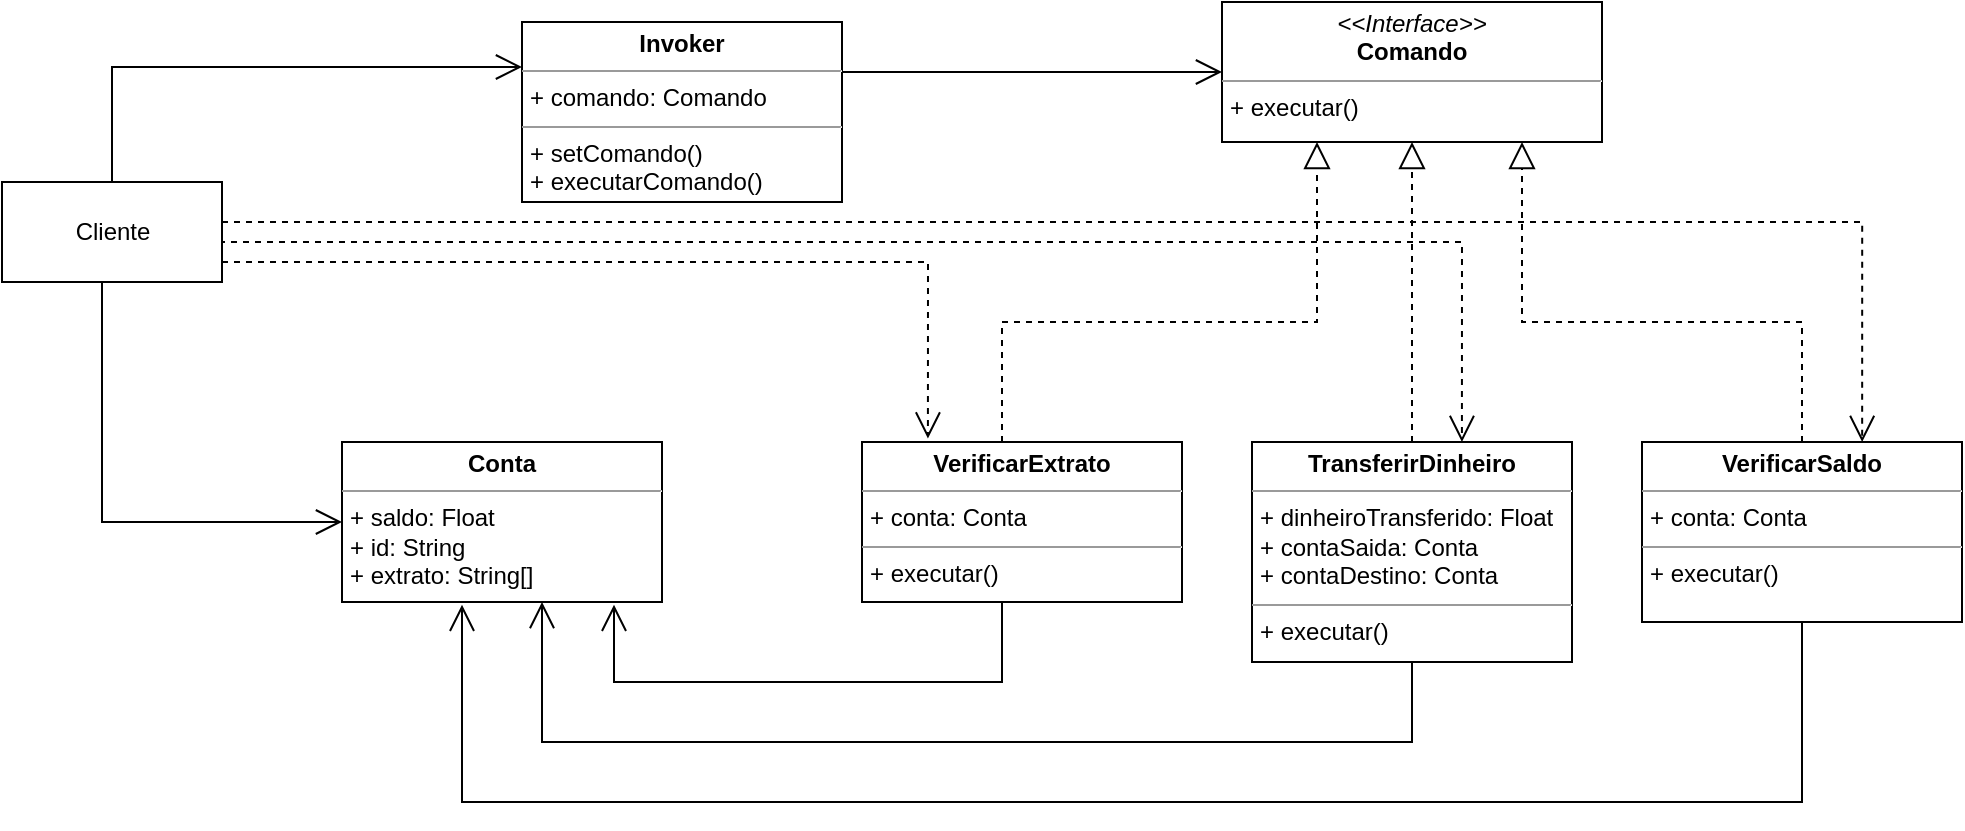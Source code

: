 <mxfile version="14.6.6" type="device"><diagram id="C5RBs43oDa-KdzZeNtuy" name="Page-1"><mxGraphModel dx="1308" dy="802" grid="1" gridSize="10" guides="1" tooltips="1" connect="1" arrows="1" fold="1" page="1" pageScale="1" pageWidth="1169" pageHeight="827" math="0" shadow="0"><root><mxCell id="WIyWlLk6GJQsqaUBKTNV-0"/><mxCell id="WIyWlLk6GJQsqaUBKTNV-1" parent="WIyWlLk6GJQsqaUBKTNV-0"/><mxCell id="c0YRW2InTToG5ncEmsLq-1" value="&lt;p style=&quot;margin: 0px ; margin-top: 4px ; text-align: center&quot;&gt;&lt;i&gt;&amp;lt;&amp;lt;Interface&amp;gt;&amp;gt;&lt;/i&gt;&lt;br&gt;&lt;b&gt;Comando&lt;/b&gt;&lt;/p&gt;&lt;hr size=&quot;1&quot;&gt;&lt;p style=&quot;margin: 0px ; margin-left: 4px&quot;&gt;+ executar()&lt;/p&gt;" style="verticalAlign=top;align=left;overflow=fill;fontSize=12;fontFamily=Helvetica;html=1;" vertex="1" parent="WIyWlLk6GJQsqaUBKTNV-1"><mxGeometry x="700" y="100" width="190" height="70" as="geometry"/></mxCell><mxCell id="c0YRW2InTToG5ncEmsLq-11" style="edgeStyle=orthogonalEdgeStyle;rounded=0;orthogonalLoop=1;jettySize=auto;html=1;entryX=0;entryY=0.5;entryDx=0;entryDy=0;endArrow=open;endFill=0;startArrow=none;startFill=0;startSize=11;endSize=11;" edge="1" parent="WIyWlLk6GJQsqaUBKTNV-1" source="c0YRW2InTToG5ncEmsLq-10" target="c0YRW2InTToG5ncEmsLq-1"><mxGeometry relative="1" as="geometry"><Array as="points"><mxPoint x="560" y="135"/><mxPoint x="560" y="135"/></Array></mxGeometry></mxCell><mxCell id="c0YRW2InTToG5ncEmsLq-10" value="&lt;p style=&quot;margin: 0px ; margin-top: 4px ; text-align: center&quot;&gt;&lt;b&gt;Invoker&lt;/b&gt;&lt;/p&gt;&lt;hr size=&quot;1&quot;&gt;&lt;p style=&quot;margin: 0px ; margin-left: 4px&quot;&gt;+ comando: Comando&lt;/p&gt;&lt;hr size=&quot;1&quot;&gt;&lt;p style=&quot;margin: 0px ; margin-left: 4px&quot;&gt;+ setComando()&lt;/p&gt;&lt;p style=&quot;margin: 0px ; margin-left: 4px&quot;&gt;+ executarComando()&lt;/p&gt;" style="verticalAlign=top;align=left;overflow=fill;fontSize=12;fontFamily=Helvetica;html=1;" vertex="1" parent="WIyWlLk6GJQsqaUBKTNV-1"><mxGeometry x="350" y="110" width="160" height="90" as="geometry"/></mxCell><mxCell id="c0YRW2InTToG5ncEmsLq-15" style="edgeStyle=orthogonalEdgeStyle;rounded=0;orthogonalLoop=1;jettySize=auto;html=1;startArrow=none;startFill=0;endArrow=block;endFill=0;startSize=11;endSize=11;dashed=1;entryX=0.25;entryY=1;entryDx=0;entryDy=0;" edge="1" parent="WIyWlLk6GJQsqaUBKTNV-1" source="c0YRW2InTToG5ncEmsLq-12" target="c0YRW2InTToG5ncEmsLq-1"><mxGeometry relative="1" as="geometry"><mxPoint x="740" y="260" as="targetPoint"/><Array as="points"><mxPoint x="590" y="260"/><mxPoint x="748" y="260"/></Array></mxGeometry></mxCell><mxCell id="c0YRW2InTToG5ncEmsLq-19" style="edgeStyle=orthogonalEdgeStyle;rounded=0;orthogonalLoop=1;jettySize=auto;html=1;entryX=0.85;entryY=1.017;entryDx=0;entryDy=0;startArrow=none;startFill=0;endArrow=open;endFill=0;startSize=11;endSize=11;entryPerimeter=0;" edge="1" parent="WIyWlLk6GJQsqaUBKTNV-1" source="c0YRW2InTToG5ncEmsLq-12" target="c0YRW2InTToG5ncEmsLq-18"><mxGeometry relative="1" as="geometry"><Array as="points"><mxPoint x="590" y="440"/><mxPoint x="396" y="440"/></Array></mxGeometry></mxCell><mxCell id="c0YRW2InTToG5ncEmsLq-12" value="&lt;p style=&quot;margin: 0px ; margin-top: 4px ; text-align: center&quot;&gt;&lt;b&gt;VerificarExtrato&lt;/b&gt;&lt;/p&gt;&lt;hr size=&quot;1&quot;&gt;&lt;p style=&quot;margin: 0px ; margin-left: 4px&quot;&gt;&lt;span&gt;+ conta: Conta&lt;/span&gt;&lt;br&gt;&lt;/p&gt;&lt;hr size=&quot;1&quot;&gt;&lt;p style=&quot;margin: 0px ; margin-left: 4px&quot;&gt;+ executar()&lt;/p&gt;" style="verticalAlign=top;align=left;overflow=fill;fontSize=12;fontFamily=Helvetica;html=1;" vertex="1" parent="WIyWlLk6GJQsqaUBKTNV-1"><mxGeometry x="520" y="320" width="160" height="80" as="geometry"/></mxCell><mxCell id="c0YRW2InTToG5ncEmsLq-16" style="edgeStyle=orthogonalEdgeStyle;rounded=0;orthogonalLoop=1;jettySize=auto;html=1;exitX=0.5;exitY=0;exitDx=0;exitDy=0;entryX=0.5;entryY=1;entryDx=0;entryDy=0;startArrow=none;startFill=0;endArrow=block;endFill=0;startSize=11;endSize=11;dashed=1;" edge="1" parent="WIyWlLk6GJQsqaUBKTNV-1" source="c0YRW2InTToG5ncEmsLq-13" target="c0YRW2InTToG5ncEmsLq-1"><mxGeometry relative="1" as="geometry"/></mxCell><mxCell id="c0YRW2InTToG5ncEmsLq-20" style="edgeStyle=orthogonalEdgeStyle;rounded=0;orthogonalLoop=1;jettySize=auto;html=1;entryX=0.625;entryY=1;entryDx=0;entryDy=0;startArrow=none;startFill=0;endArrow=open;endFill=0;startSize=11;endSize=11;entryPerimeter=0;" edge="1" parent="WIyWlLk6GJQsqaUBKTNV-1" source="c0YRW2InTToG5ncEmsLq-13" target="c0YRW2InTToG5ncEmsLq-18"><mxGeometry relative="1" as="geometry"><Array as="points"><mxPoint x="795" y="470"/><mxPoint x="360" y="470"/></Array></mxGeometry></mxCell><mxCell id="c0YRW2InTToG5ncEmsLq-13" value="&lt;p style=&quot;margin: 0px ; margin-top: 4px ; text-align: center&quot;&gt;&lt;b&gt;TransferirDinheiro&lt;/b&gt;&lt;/p&gt;&lt;hr size=&quot;1&quot;&gt;&lt;p style=&quot;margin: 0px ; margin-left: 4px&quot;&gt;+ dinheiroTransferido: Float&lt;/p&gt;&lt;p style=&quot;margin: 0px ; margin-left: 4px&quot;&gt;+ contaSaida: Conta&lt;/p&gt;&lt;p style=&quot;margin: 0px ; margin-left: 4px&quot;&gt;+ contaDestino: Conta&lt;/p&gt;&lt;hr size=&quot;1&quot;&gt;&lt;p style=&quot;margin: 0px ; margin-left: 4px&quot;&gt;+ executar()&lt;/p&gt;" style="verticalAlign=top;align=left;overflow=fill;fontSize=12;fontFamily=Helvetica;html=1;" vertex="1" parent="WIyWlLk6GJQsqaUBKTNV-1"><mxGeometry x="715" y="320" width="160" height="110" as="geometry"/></mxCell><mxCell id="c0YRW2InTToG5ncEmsLq-17" style="edgeStyle=orthogonalEdgeStyle;rounded=0;orthogonalLoop=1;jettySize=auto;html=1;startArrow=none;startFill=0;endArrow=block;endFill=0;startSize=11;endSize=11;dashed=1;" edge="1" parent="WIyWlLk6GJQsqaUBKTNV-1" source="c0YRW2InTToG5ncEmsLq-14" target="c0YRW2InTToG5ncEmsLq-1"><mxGeometry relative="1" as="geometry"><Array as="points"><mxPoint x="990" y="260"/><mxPoint x="850" y="260"/></Array></mxGeometry></mxCell><mxCell id="c0YRW2InTToG5ncEmsLq-21" style="edgeStyle=orthogonalEdgeStyle;rounded=0;orthogonalLoop=1;jettySize=auto;html=1;startArrow=none;startFill=0;endArrow=open;endFill=0;startSize=11;endSize=11;entryX=0.375;entryY=1.017;entryDx=0;entryDy=0;entryPerimeter=0;" edge="1" parent="WIyWlLk6GJQsqaUBKTNV-1" source="c0YRW2InTToG5ncEmsLq-14" target="c0YRW2InTToG5ncEmsLq-18"><mxGeometry relative="1" as="geometry"><mxPoint x="300" y="420" as="targetPoint"/><Array as="points"><mxPoint x="990" y="500"/><mxPoint x="320" y="500"/></Array></mxGeometry></mxCell><mxCell id="c0YRW2InTToG5ncEmsLq-14" value="&lt;p style=&quot;margin: 0px ; margin-top: 4px ; text-align: center&quot;&gt;&lt;b&gt;VerificarSaldo&lt;/b&gt;&lt;/p&gt;&lt;hr size=&quot;1&quot;&gt;&lt;p style=&quot;margin: 0px ; margin-left: 4px&quot;&gt;&lt;span&gt;+ conta: Conta&lt;/span&gt;&lt;br&gt;&lt;/p&gt;&lt;hr size=&quot;1&quot;&gt;&lt;p style=&quot;margin: 0px ; margin-left: 4px&quot;&gt;+ executar()&lt;/p&gt;" style="verticalAlign=top;align=left;overflow=fill;fontSize=12;fontFamily=Helvetica;html=1;" vertex="1" parent="WIyWlLk6GJQsqaUBKTNV-1"><mxGeometry x="910" y="320" width="160" height="90" as="geometry"/></mxCell><mxCell id="c0YRW2InTToG5ncEmsLq-18" value="&lt;p style=&quot;margin: 0px ; margin-top: 4px ; text-align: center&quot;&gt;&lt;b&gt;Conta&lt;/b&gt;&lt;/p&gt;&lt;hr size=&quot;1&quot;&gt;&lt;p style=&quot;margin: 0px ; margin-left: 4px&quot;&gt;+ saldo: Float&lt;/p&gt;&lt;p style=&quot;margin: 0px ; margin-left: 4px&quot;&gt;+ id: String&lt;/p&gt;&lt;p style=&quot;margin: 0px ; margin-left: 4px&quot;&gt;+ extrato: String[]&lt;/p&gt;" style="verticalAlign=top;align=left;overflow=fill;fontSize=12;fontFamily=Helvetica;html=1;" vertex="1" parent="WIyWlLk6GJQsqaUBKTNV-1"><mxGeometry x="260" y="320" width="160" height="80" as="geometry"/></mxCell><mxCell id="c0YRW2InTToG5ncEmsLq-23" style="edgeStyle=orthogonalEdgeStyle;rounded=0;orthogonalLoop=1;jettySize=auto;html=1;entryX=0;entryY=0.25;entryDx=0;entryDy=0;startArrow=none;startFill=0;endArrow=open;endFill=0;startSize=11;endSize=11;" edge="1" parent="WIyWlLk6GJQsqaUBKTNV-1" source="c0YRW2InTToG5ncEmsLq-22" target="c0YRW2InTToG5ncEmsLq-10"><mxGeometry relative="1" as="geometry"><Array as="points"><mxPoint x="145" y="133"/></Array></mxGeometry></mxCell><mxCell id="c0YRW2InTToG5ncEmsLq-24" style="edgeStyle=orthogonalEdgeStyle;rounded=0;orthogonalLoop=1;jettySize=auto;html=1;entryX=0;entryY=0.5;entryDx=0;entryDy=0;startArrow=none;startFill=0;endArrow=open;endFill=0;startSize=11;endSize=11;" edge="1" parent="WIyWlLk6GJQsqaUBKTNV-1" source="c0YRW2InTToG5ncEmsLq-22" target="c0YRW2InTToG5ncEmsLq-18"><mxGeometry relative="1" as="geometry"><Array as="points"><mxPoint x="140" y="360"/></Array></mxGeometry></mxCell><mxCell id="c0YRW2InTToG5ncEmsLq-25" style="edgeStyle=orthogonalEdgeStyle;rounded=0;orthogonalLoop=1;jettySize=auto;html=1;startArrow=none;startFill=0;endArrow=open;endFill=0;startSize=11;endSize=11;dashed=1;entryX=0.688;entryY=0;entryDx=0;entryDy=0;entryPerimeter=0;" edge="1" parent="WIyWlLk6GJQsqaUBKTNV-1" source="c0YRW2InTToG5ncEmsLq-22" target="c0YRW2InTToG5ncEmsLq-14"><mxGeometry relative="1" as="geometry"><mxPoint x="1020" y="290" as="targetPoint"/><Array as="points"><mxPoint x="1020" y="210"/></Array></mxGeometry></mxCell><mxCell id="c0YRW2InTToG5ncEmsLq-26" style="edgeStyle=orthogonalEdgeStyle;rounded=0;orthogonalLoop=1;jettySize=auto;html=1;exitX=1;exitY=0.75;exitDx=0;exitDy=0;dashed=1;startArrow=none;startFill=0;endArrow=open;endFill=0;startSize=11;endSize=11;entryX=0.656;entryY=0;entryDx=0;entryDy=0;entryPerimeter=0;" edge="1" parent="WIyWlLk6GJQsqaUBKTNV-1" source="c0YRW2InTToG5ncEmsLq-22" target="c0YRW2InTToG5ncEmsLq-13"><mxGeometry relative="1" as="geometry"><mxPoint x="820" y="310" as="targetPoint"/><Array as="points"><mxPoint x="200" y="220"/><mxPoint x="820" y="220"/></Array></mxGeometry></mxCell><mxCell id="c0YRW2InTToG5ncEmsLq-27" style="edgeStyle=orthogonalEdgeStyle;rounded=0;orthogonalLoop=1;jettySize=auto;html=1;entryX=0.206;entryY=-0.022;entryDx=0;entryDy=0;entryPerimeter=0;dashed=1;startArrow=none;startFill=0;endArrow=open;endFill=0;startSize=11;endSize=11;" edge="1" parent="WIyWlLk6GJQsqaUBKTNV-1" source="c0YRW2InTToG5ncEmsLq-22" target="c0YRW2InTToG5ncEmsLq-12"><mxGeometry relative="1" as="geometry"><Array as="points"><mxPoint x="553" y="230"/></Array></mxGeometry></mxCell><mxCell id="c0YRW2InTToG5ncEmsLq-22" value="Cliente" style="html=1;" vertex="1" parent="WIyWlLk6GJQsqaUBKTNV-1"><mxGeometry x="90" y="190" width="110" height="50" as="geometry"/></mxCell></root></mxGraphModel></diagram></mxfile>